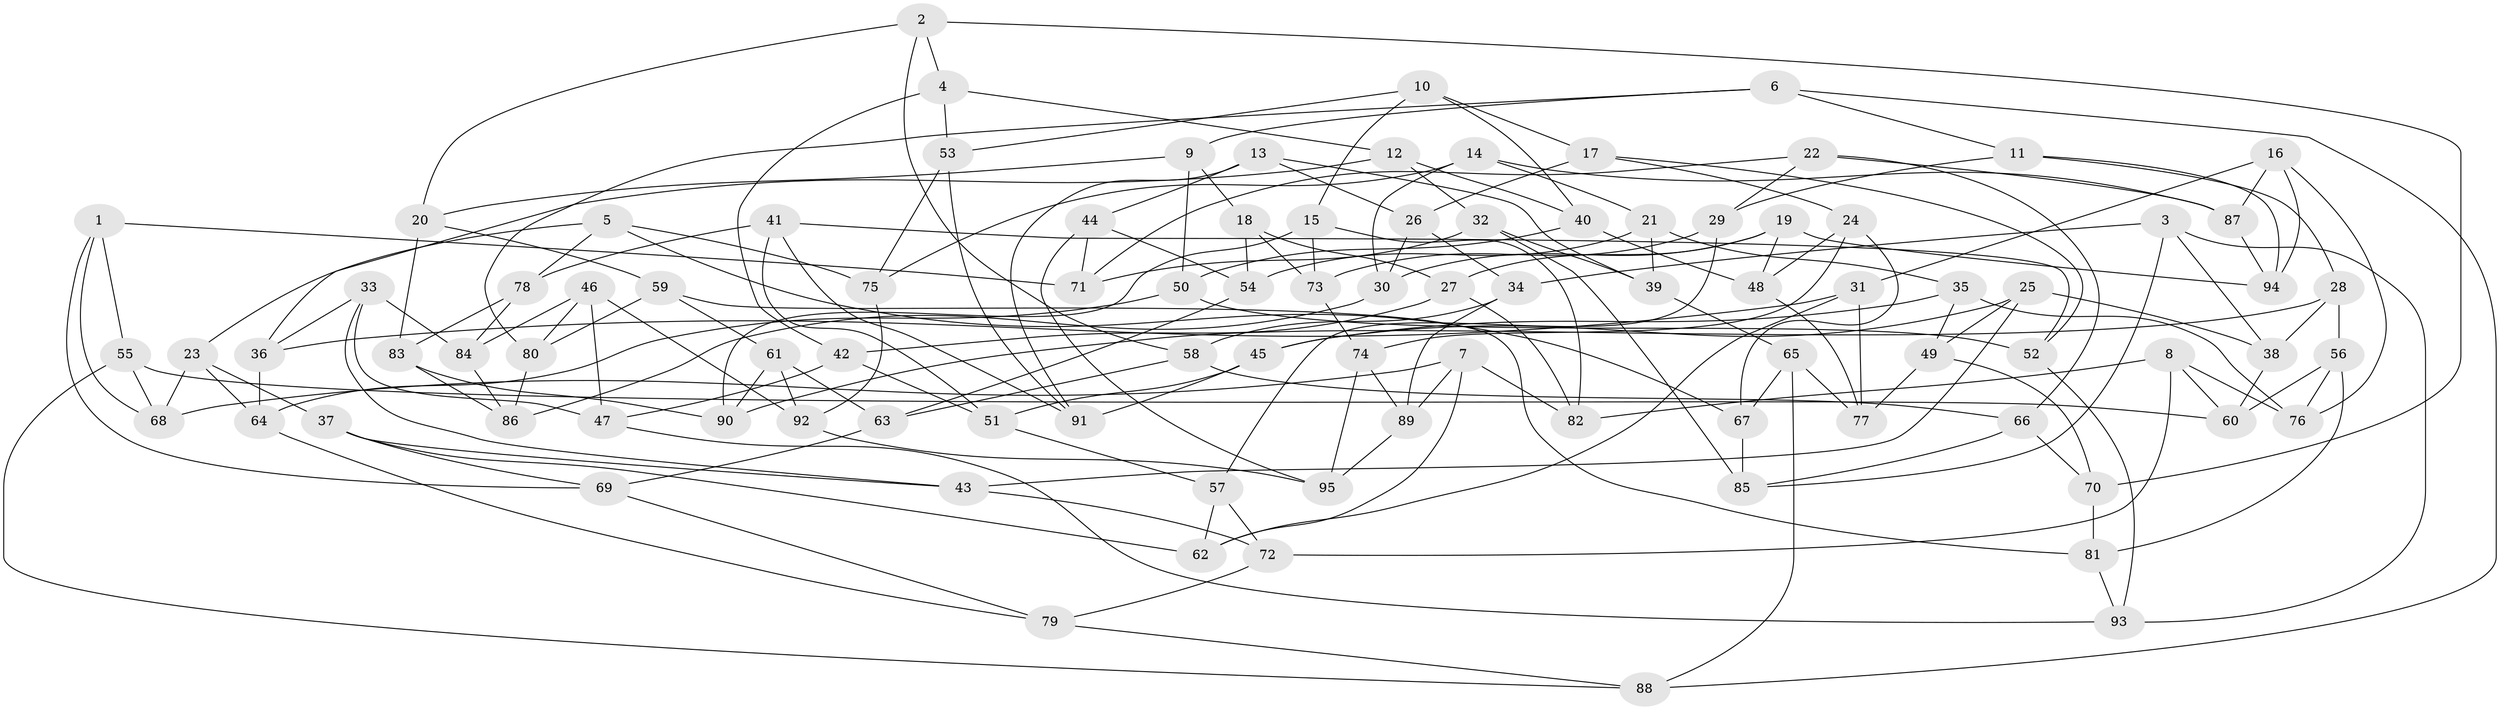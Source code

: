 // coarse degree distribution, {5: 0.07017543859649122, 6: 0.5964912280701754, 4: 0.3333333333333333}
// Generated by graph-tools (version 1.1) at 2025/24/03/03/25 07:24:24]
// undirected, 95 vertices, 190 edges
graph export_dot {
graph [start="1"]
  node [color=gray90,style=filled];
  1;
  2;
  3;
  4;
  5;
  6;
  7;
  8;
  9;
  10;
  11;
  12;
  13;
  14;
  15;
  16;
  17;
  18;
  19;
  20;
  21;
  22;
  23;
  24;
  25;
  26;
  27;
  28;
  29;
  30;
  31;
  32;
  33;
  34;
  35;
  36;
  37;
  38;
  39;
  40;
  41;
  42;
  43;
  44;
  45;
  46;
  47;
  48;
  49;
  50;
  51;
  52;
  53;
  54;
  55;
  56;
  57;
  58;
  59;
  60;
  61;
  62;
  63;
  64;
  65;
  66;
  67;
  68;
  69;
  70;
  71;
  72;
  73;
  74;
  75;
  76;
  77;
  78;
  79;
  80;
  81;
  82;
  83;
  84;
  85;
  86;
  87;
  88;
  89;
  90;
  91;
  92;
  93;
  94;
  95;
  1 -- 68;
  1 -- 71;
  1 -- 69;
  1 -- 55;
  2 -- 58;
  2 -- 70;
  2 -- 4;
  2 -- 20;
  3 -- 85;
  3 -- 93;
  3 -- 38;
  3 -- 34;
  4 -- 12;
  4 -- 42;
  4 -- 53;
  5 -- 75;
  5 -- 78;
  5 -- 23;
  5 -- 67;
  6 -- 80;
  6 -- 9;
  6 -- 11;
  6 -- 88;
  7 -- 68;
  7 -- 82;
  7 -- 62;
  7 -- 89;
  8 -- 76;
  8 -- 72;
  8 -- 82;
  8 -- 60;
  9 -- 18;
  9 -- 50;
  9 -- 20;
  10 -- 15;
  10 -- 40;
  10 -- 53;
  10 -- 17;
  11 -- 29;
  11 -- 28;
  11 -- 94;
  12 -- 40;
  12 -- 36;
  12 -- 32;
  13 -- 26;
  13 -- 39;
  13 -- 44;
  13 -- 91;
  14 -- 87;
  14 -- 21;
  14 -- 75;
  14 -- 30;
  15 -- 82;
  15 -- 73;
  15 -- 90;
  16 -- 31;
  16 -- 87;
  16 -- 76;
  16 -- 94;
  17 -- 52;
  17 -- 24;
  17 -- 26;
  18 -- 73;
  18 -- 27;
  18 -- 54;
  19 -- 27;
  19 -- 94;
  19 -- 30;
  19 -- 48;
  20 -- 83;
  20 -- 59;
  21 -- 39;
  21 -- 35;
  21 -- 54;
  22 -- 87;
  22 -- 71;
  22 -- 66;
  22 -- 29;
  23 -- 68;
  23 -- 37;
  23 -- 64;
  24 -- 67;
  24 -- 74;
  24 -- 48;
  25 -- 38;
  25 -- 49;
  25 -- 43;
  25 -- 45;
  26 -- 30;
  26 -- 34;
  27 -- 42;
  27 -- 82;
  28 -- 56;
  28 -- 38;
  28 -- 90;
  29 -- 57;
  29 -- 73;
  30 -- 86;
  31 -- 62;
  31 -- 77;
  31 -- 36;
  32 -- 85;
  32 -- 39;
  32 -- 71;
  33 -- 84;
  33 -- 36;
  33 -- 43;
  33 -- 47;
  34 -- 58;
  34 -- 89;
  35 -- 45;
  35 -- 76;
  35 -- 49;
  36 -- 64;
  37 -- 43;
  37 -- 62;
  37 -- 69;
  38 -- 60;
  39 -- 65;
  40 -- 50;
  40 -- 48;
  41 -- 78;
  41 -- 51;
  41 -- 52;
  41 -- 91;
  42 -- 47;
  42 -- 51;
  43 -- 72;
  44 -- 95;
  44 -- 54;
  44 -- 71;
  45 -- 51;
  45 -- 91;
  46 -- 80;
  46 -- 84;
  46 -- 47;
  46 -- 92;
  47 -- 93;
  48 -- 77;
  49 -- 77;
  49 -- 70;
  50 -- 64;
  50 -- 52;
  51 -- 57;
  52 -- 93;
  53 -- 75;
  53 -- 91;
  54 -- 63;
  55 -- 60;
  55 -- 88;
  55 -- 68;
  56 -- 76;
  56 -- 81;
  56 -- 60;
  57 -- 72;
  57 -- 62;
  58 -- 63;
  58 -- 66;
  59 -- 61;
  59 -- 80;
  59 -- 81;
  61 -- 90;
  61 -- 63;
  61 -- 92;
  63 -- 69;
  64 -- 79;
  65 -- 67;
  65 -- 88;
  65 -- 77;
  66 -- 85;
  66 -- 70;
  67 -- 85;
  69 -- 79;
  70 -- 81;
  72 -- 79;
  73 -- 74;
  74 -- 95;
  74 -- 89;
  75 -- 92;
  78 -- 84;
  78 -- 83;
  79 -- 88;
  80 -- 86;
  81 -- 93;
  83 -- 90;
  83 -- 86;
  84 -- 86;
  87 -- 94;
  89 -- 95;
  92 -- 95;
}
